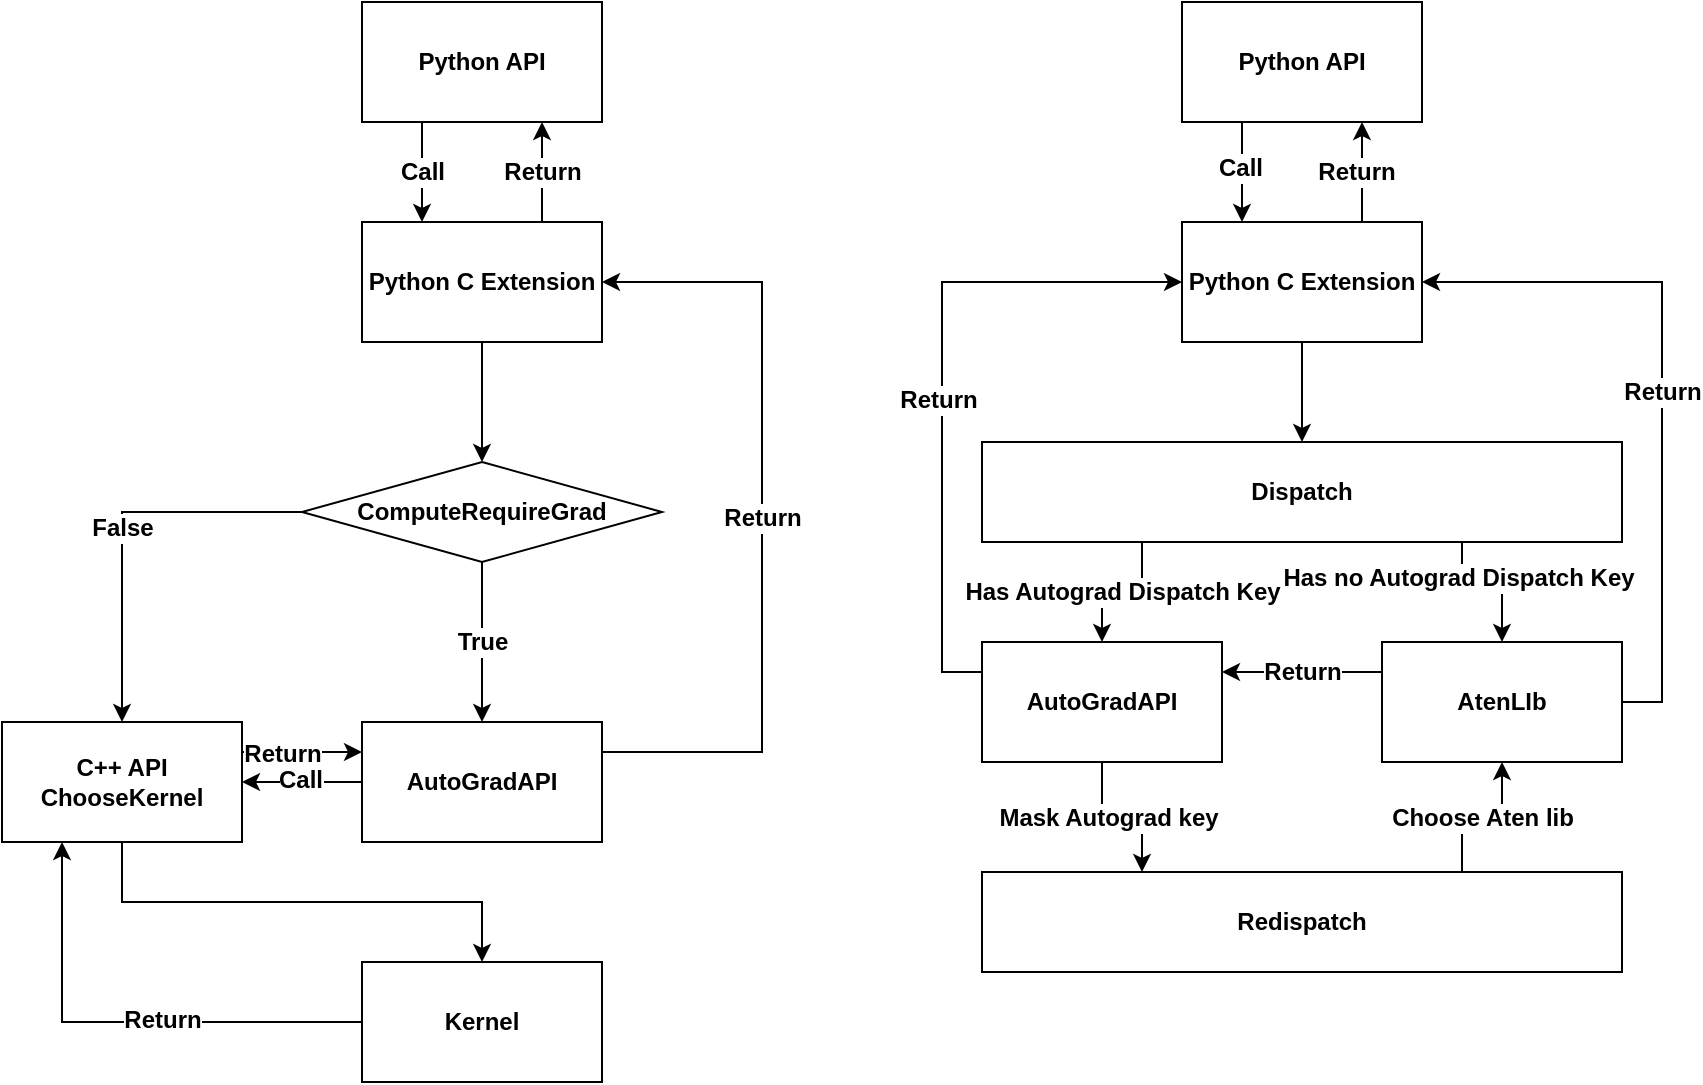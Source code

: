 <mxfile version="16.4.5" type="github">
  <diagram id="oZl6MHllMCqx0upKN0zs" name="Page-1">
    <mxGraphModel dx="2916" dy="769" grid="1" gridSize="10" guides="1" tooltips="1" connect="1" arrows="1" fold="1" page="1" pageScale="1" pageWidth="850" pageHeight="1100" math="0" shadow="0">
      <root>
        <mxCell id="0" />
        <mxCell id="1" parent="0" />
        <mxCell id="D4O79l3GxW2xjI9EOM5z-32" value="Call" style="edgeStyle=orthogonalEdgeStyle;rounded=0;orthogonalLoop=1;jettySize=auto;html=1;exitX=0.25;exitY=1;exitDx=0;exitDy=0;entryX=0.25;entryY=0;entryDx=0;entryDy=0;fontSize=12;fontStyle=1" edge="1" parent="1" source="D4O79l3GxW2xjI9EOM5z-1" target="D4O79l3GxW2xjI9EOM5z-3">
          <mxGeometry relative="1" as="geometry" />
        </mxCell>
        <mxCell id="D4O79l3GxW2xjI9EOM5z-1" value="Python API" style="rounded=0;whiteSpace=wrap;html=1;fontSize=12;fontStyle=1" vertex="1" parent="1">
          <mxGeometry x="150" y="90" width="120" height="60" as="geometry" />
        </mxCell>
        <mxCell id="D4O79l3GxW2xjI9EOM5z-28" style="edgeStyle=orthogonalEdgeStyle;rounded=0;orthogonalLoop=1;jettySize=auto;html=1;exitX=0.25;exitY=1;exitDx=0;exitDy=0;entryX=0.25;entryY=0;entryDx=0;entryDy=0;fontSize=12;fontStyle=1" edge="1" parent="1" source="D4O79l3GxW2xjI9EOM5z-2" target="D4O79l3GxW2xjI9EOM5z-5">
          <mxGeometry relative="1" as="geometry" />
        </mxCell>
        <mxCell id="D4O79l3GxW2xjI9EOM5z-30" value="Call" style="edgeLabel;html=1;align=center;verticalAlign=middle;resizable=0;points=[];fontSize=12;fontStyle=1" vertex="1" connectable="0" parent="D4O79l3GxW2xjI9EOM5z-28">
          <mxGeometry x="-0.08" y="-1" relative="1" as="geometry">
            <mxPoint as="offset" />
          </mxGeometry>
        </mxCell>
        <mxCell id="D4O79l3GxW2xjI9EOM5z-2" value="Python API" style="rounded=0;whiteSpace=wrap;html=1;fontSize=12;fontStyle=1" vertex="1" parent="1">
          <mxGeometry x="560" y="90" width="120" height="60" as="geometry" />
        </mxCell>
        <mxCell id="D4O79l3GxW2xjI9EOM5z-33" value="Return" style="edgeStyle=orthogonalEdgeStyle;rounded=0;orthogonalLoop=1;jettySize=auto;html=1;exitX=0.75;exitY=0;exitDx=0;exitDy=0;entryX=0.75;entryY=1;entryDx=0;entryDy=0;fontSize=12;fontStyle=1" edge="1" parent="1" source="D4O79l3GxW2xjI9EOM5z-3" target="D4O79l3GxW2xjI9EOM5z-1">
          <mxGeometry relative="1" as="geometry" />
        </mxCell>
        <mxCell id="D4O79l3GxW2xjI9EOM5z-34" style="edgeStyle=orthogonalEdgeStyle;rounded=0;orthogonalLoop=1;jettySize=auto;html=1;exitX=0.5;exitY=1;exitDx=0;exitDy=0;entryX=0.5;entryY=0;entryDx=0;entryDy=0;fontSize=12;fontStyle=1" edge="1" parent="1" source="D4O79l3GxW2xjI9EOM5z-3" target="D4O79l3GxW2xjI9EOM5z-6">
          <mxGeometry relative="1" as="geometry" />
        </mxCell>
        <mxCell id="D4O79l3GxW2xjI9EOM5z-3" value="&lt;span style=&quot;font-size: 12px;&quot;&gt;Python C Extension&lt;/span&gt;" style="rounded=0;whiteSpace=wrap;html=1;fontSize=12;fontStyle=1" vertex="1" parent="1">
          <mxGeometry x="150" y="200" width="120" height="60" as="geometry" />
        </mxCell>
        <mxCell id="D4O79l3GxW2xjI9EOM5z-19" style="edgeStyle=orthogonalEdgeStyle;rounded=0;orthogonalLoop=1;jettySize=auto;html=1;exitX=0.5;exitY=1;exitDx=0;exitDy=0;fontSize=12;fontStyle=1" edge="1" parent="1" source="D4O79l3GxW2xjI9EOM5z-5" target="D4O79l3GxW2xjI9EOM5z-7">
          <mxGeometry relative="1" as="geometry" />
        </mxCell>
        <mxCell id="D4O79l3GxW2xjI9EOM5z-29" style="edgeStyle=orthogonalEdgeStyle;rounded=0;orthogonalLoop=1;jettySize=auto;html=1;exitX=0.75;exitY=0;exitDx=0;exitDy=0;entryX=0.75;entryY=1;entryDx=0;entryDy=0;fontSize=12;fontStyle=1" edge="1" parent="1" source="D4O79l3GxW2xjI9EOM5z-5" target="D4O79l3GxW2xjI9EOM5z-2">
          <mxGeometry relative="1" as="geometry" />
        </mxCell>
        <mxCell id="D4O79l3GxW2xjI9EOM5z-31" value="Return" style="edgeLabel;html=1;align=center;verticalAlign=middle;resizable=0;points=[];fontSize=12;fontStyle=1" vertex="1" connectable="0" parent="D4O79l3GxW2xjI9EOM5z-29">
          <mxGeometry y="3" relative="1" as="geometry">
            <mxPoint as="offset" />
          </mxGeometry>
        </mxCell>
        <mxCell id="D4O79l3GxW2xjI9EOM5z-5" value="Python C Extension" style="rounded=0;whiteSpace=wrap;html=1;fontSize=12;fontStyle=1" vertex="1" parent="1">
          <mxGeometry x="560" y="200" width="120" height="60" as="geometry" />
        </mxCell>
        <mxCell id="D4O79l3GxW2xjI9EOM5z-35" value="True" style="edgeStyle=orthogonalEdgeStyle;rounded=0;orthogonalLoop=1;jettySize=auto;html=1;exitX=0.5;exitY=1;exitDx=0;exitDy=0;entryX=0.5;entryY=0;entryDx=0;entryDy=0;fontSize=12;fontStyle=1" edge="1" parent="1" source="D4O79l3GxW2xjI9EOM5z-6" target="D4O79l3GxW2xjI9EOM5z-9">
          <mxGeometry relative="1" as="geometry" />
        </mxCell>
        <mxCell id="D4O79l3GxW2xjI9EOM5z-36" value="False" style="edgeStyle=orthogonalEdgeStyle;rounded=0;orthogonalLoop=1;jettySize=auto;html=1;exitX=0;exitY=0.5;exitDx=0;exitDy=0;entryX=0.5;entryY=0;entryDx=0;entryDy=0;fontSize=12;fontStyle=1" edge="1" parent="1" source="D4O79l3GxW2xjI9EOM5z-6" target="D4O79l3GxW2xjI9EOM5z-12">
          <mxGeometry relative="1" as="geometry" />
        </mxCell>
        <mxCell id="D4O79l3GxW2xjI9EOM5z-6" value="ComputeRequireGrad" style="rhombus;whiteSpace=wrap;html=1;fontSize=12;fontStyle=1" vertex="1" parent="1">
          <mxGeometry x="120" y="320" width="180" height="50" as="geometry" />
        </mxCell>
        <mxCell id="D4O79l3GxW2xjI9EOM5z-20" value="Has Autograd Dispatch Key" style="edgeStyle=orthogonalEdgeStyle;rounded=0;orthogonalLoop=1;jettySize=auto;html=1;exitX=0.25;exitY=1;exitDx=0;exitDy=0;entryX=0.5;entryY=0;entryDx=0;entryDy=0;fontSize=12;fontStyle=1" edge="1" parent="1" source="D4O79l3GxW2xjI9EOM5z-7" target="D4O79l3GxW2xjI9EOM5z-11">
          <mxGeometry relative="1" as="geometry" />
        </mxCell>
        <mxCell id="D4O79l3GxW2xjI9EOM5z-21" style="edgeStyle=orthogonalEdgeStyle;rounded=0;orthogonalLoop=1;jettySize=auto;html=1;exitX=0.75;exitY=1;exitDx=0;exitDy=0;entryX=0.5;entryY=0;entryDx=0;entryDy=0;fontSize=12;fontStyle=1" edge="1" parent="1" source="D4O79l3GxW2xjI9EOM5z-7" target="D4O79l3GxW2xjI9EOM5z-8">
          <mxGeometry relative="1" as="geometry" />
        </mxCell>
        <mxCell id="D4O79l3GxW2xjI9EOM5z-22" value="Has no Autograd Dispatch Key" style="edgeLabel;html=1;align=center;verticalAlign=middle;resizable=0;points=[];fontSize=12;fontStyle=1" vertex="1" connectable="0" parent="D4O79l3GxW2xjI9EOM5z-21">
          <mxGeometry x="-0.486" y="-2" relative="1" as="geometry">
            <mxPoint as="offset" />
          </mxGeometry>
        </mxCell>
        <mxCell id="D4O79l3GxW2xjI9EOM5z-7" value="Dispatch" style="rounded=0;whiteSpace=wrap;html=1;fontSize=12;fontStyle=1" vertex="1" parent="1">
          <mxGeometry x="460" y="310" width="320" height="50" as="geometry" />
        </mxCell>
        <mxCell id="D4O79l3GxW2xjI9EOM5z-26" value="Return" style="edgeStyle=orthogonalEdgeStyle;rounded=0;orthogonalLoop=1;jettySize=auto;html=1;exitX=1;exitY=0.5;exitDx=0;exitDy=0;entryX=1;entryY=0.5;entryDx=0;entryDy=0;fontSize=12;fontStyle=1" edge="1" parent="1" source="D4O79l3GxW2xjI9EOM5z-8" target="D4O79l3GxW2xjI9EOM5z-5">
          <mxGeometry relative="1" as="geometry" />
        </mxCell>
        <mxCell id="D4O79l3GxW2xjI9EOM5z-46" value="Return" style="edgeStyle=orthogonalEdgeStyle;rounded=0;orthogonalLoop=1;jettySize=auto;html=1;exitX=0;exitY=0.25;exitDx=0;exitDy=0;entryX=1;entryY=0.25;entryDx=0;entryDy=0;fontSize=12;fontStyle=1" edge="1" parent="1" source="D4O79l3GxW2xjI9EOM5z-8" target="D4O79l3GxW2xjI9EOM5z-11">
          <mxGeometry relative="1" as="geometry" />
        </mxCell>
        <mxCell id="D4O79l3GxW2xjI9EOM5z-8" value="AtenLIb" style="rounded=0;whiteSpace=wrap;html=1;fontSize=12;fontStyle=1" vertex="1" parent="1">
          <mxGeometry x="660" y="410" width="120" height="60" as="geometry" />
        </mxCell>
        <mxCell id="D4O79l3GxW2xjI9EOM5z-37" style="edgeStyle=orthogonalEdgeStyle;rounded=0;orthogonalLoop=1;jettySize=auto;html=1;exitX=0;exitY=0.5;exitDx=0;exitDy=0;entryX=1;entryY=0.5;entryDx=0;entryDy=0;fontSize=12;fontStyle=1" edge="1" parent="1" source="D4O79l3GxW2xjI9EOM5z-9" target="D4O79l3GxW2xjI9EOM5z-12">
          <mxGeometry relative="1" as="geometry" />
        </mxCell>
        <mxCell id="D4O79l3GxW2xjI9EOM5z-43" value="Call" style="edgeLabel;html=1;align=center;verticalAlign=middle;resizable=0;points=[];fontSize=12;fontStyle=1" vertex="1" connectable="0" parent="D4O79l3GxW2xjI9EOM5z-37">
          <mxGeometry x="0.033" y="-1" relative="1" as="geometry">
            <mxPoint as="offset" />
          </mxGeometry>
        </mxCell>
        <mxCell id="D4O79l3GxW2xjI9EOM5z-45" value="Return" style="edgeStyle=orthogonalEdgeStyle;rounded=0;orthogonalLoop=1;jettySize=auto;html=1;exitX=1;exitY=0.25;exitDx=0;exitDy=0;entryX=1;entryY=0.5;entryDx=0;entryDy=0;fontSize=12;fontStyle=1" edge="1" parent="1" source="D4O79l3GxW2xjI9EOM5z-9" target="D4O79l3GxW2xjI9EOM5z-3">
          <mxGeometry relative="1" as="geometry">
            <Array as="points">
              <mxPoint x="350" y="465" />
              <mxPoint x="350" y="230" />
            </Array>
          </mxGeometry>
        </mxCell>
        <mxCell id="D4O79l3GxW2xjI9EOM5z-9" value="AutoGradAPI" style="rounded=0;whiteSpace=wrap;html=1;fontSize=12;fontStyle=1" vertex="1" parent="1">
          <mxGeometry x="150" y="450" width="120" height="60" as="geometry" />
        </mxCell>
        <mxCell id="D4O79l3GxW2xjI9EOM5z-23" style="edgeStyle=orthogonalEdgeStyle;rounded=0;orthogonalLoop=1;jettySize=auto;html=1;exitX=0.5;exitY=1;exitDx=0;exitDy=0;entryX=0.25;entryY=0;entryDx=0;entryDy=0;fontSize=12;fontStyle=1" edge="1" parent="1" source="D4O79l3GxW2xjI9EOM5z-11" target="D4O79l3GxW2xjI9EOM5z-13">
          <mxGeometry relative="1" as="geometry" />
        </mxCell>
        <mxCell id="D4O79l3GxW2xjI9EOM5z-24" value="Mask Autograd key" style="edgeLabel;html=1;align=center;verticalAlign=middle;resizable=0;points=[];fontSize=12;fontStyle=1" vertex="1" connectable="0" parent="D4O79l3GxW2xjI9EOM5z-23">
          <mxGeometry x="-0.284" y="2" relative="1" as="geometry">
            <mxPoint x="1" y="1" as="offset" />
          </mxGeometry>
        </mxCell>
        <mxCell id="D4O79l3GxW2xjI9EOM5z-48" style="edgeStyle=orthogonalEdgeStyle;rounded=0;orthogonalLoop=1;jettySize=auto;html=1;exitX=0;exitY=0.25;exitDx=0;exitDy=0;entryX=0;entryY=0.5;entryDx=0;entryDy=0;fontSize=12;fontStyle=1" edge="1" parent="1" source="D4O79l3GxW2xjI9EOM5z-11" target="D4O79l3GxW2xjI9EOM5z-5">
          <mxGeometry relative="1" as="geometry" />
        </mxCell>
        <mxCell id="D4O79l3GxW2xjI9EOM5z-49" value="Return" style="edgeLabel;html=1;align=center;verticalAlign=middle;resizable=0;points=[];fontSize=12;fontStyle=1" vertex="1" connectable="0" parent="D4O79l3GxW2xjI9EOM5z-48">
          <mxGeometry x="-0.069" y="2" relative="1" as="geometry">
            <mxPoint as="offset" />
          </mxGeometry>
        </mxCell>
        <mxCell id="D4O79l3GxW2xjI9EOM5z-11" value="AutoGradAPI" style="rounded=0;whiteSpace=wrap;html=1;fontSize=12;fontStyle=1" vertex="1" parent="1">
          <mxGeometry x="460" y="410" width="120" height="60" as="geometry" />
        </mxCell>
        <mxCell id="D4O79l3GxW2xjI9EOM5z-38" style="edgeStyle=orthogonalEdgeStyle;rounded=0;orthogonalLoop=1;jettySize=auto;html=1;exitX=0.5;exitY=1;exitDx=0;exitDy=0;entryX=0.5;entryY=0;entryDx=0;entryDy=0;fontSize=12;fontStyle=1" edge="1" parent="1" source="D4O79l3GxW2xjI9EOM5z-12" target="D4O79l3GxW2xjI9EOM5z-18">
          <mxGeometry relative="1" as="geometry" />
        </mxCell>
        <mxCell id="D4O79l3GxW2xjI9EOM5z-42" style="edgeStyle=orthogonalEdgeStyle;rounded=0;orthogonalLoop=1;jettySize=auto;html=1;exitX=1;exitY=0.25;exitDx=0;exitDy=0;entryX=0;entryY=0.25;entryDx=0;entryDy=0;fontSize=12;fontStyle=1" edge="1" parent="1" source="D4O79l3GxW2xjI9EOM5z-12" target="D4O79l3GxW2xjI9EOM5z-9">
          <mxGeometry relative="1" as="geometry" />
        </mxCell>
        <mxCell id="D4O79l3GxW2xjI9EOM5z-44" value="Return" style="edgeLabel;html=1;align=center;verticalAlign=middle;resizable=0;points=[];fontSize=12;fontStyle=1" vertex="1" connectable="0" parent="D4O79l3GxW2xjI9EOM5z-42">
          <mxGeometry x="-0.333" y="-1" relative="1" as="geometry">
            <mxPoint as="offset" />
          </mxGeometry>
        </mxCell>
        <mxCell id="D4O79l3GxW2xjI9EOM5z-12" value="C++ API ChooseKernel" style="rounded=0;whiteSpace=wrap;html=1;fontSize=12;fontStyle=1" vertex="1" parent="1">
          <mxGeometry x="-30" y="450" width="120" height="60" as="geometry" />
        </mxCell>
        <mxCell id="D4O79l3GxW2xjI9EOM5z-25" value="Choose Aten lib" style="edgeStyle=orthogonalEdgeStyle;rounded=0;orthogonalLoop=1;jettySize=auto;html=1;exitX=0.75;exitY=0;exitDx=0;exitDy=0;entryX=0.5;entryY=1;entryDx=0;entryDy=0;fontSize=12;fontStyle=1" edge="1" parent="1" source="D4O79l3GxW2xjI9EOM5z-13" target="D4O79l3GxW2xjI9EOM5z-8">
          <mxGeometry relative="1" as="geometry" />
        </mxCell>
        <mxCell id="D4O79l3GxW2xjI9EOM5z-13" value="Redispatch" style="rounded=0;whiteSpace=wrap;html=1;fontSize=12;fontStyle=1" vertex="1" parent="1">
          <mxGeometry x="460" y="525" width="320" height="50" as="geometry" />
        </mxCell>
        <mxCell id="D4O79l3GxW2xjI9EOM5z-40" style="edgeStyle=orthogonalEdgeStyle;rounded=0;orthogonalLoop=1;jettySize=auto;html=1;exitX=0;exitY=0.5;exitDx=0;exitDy=0;entryX=0.25;entryY=1;entryDx=0;entryDy=0;fontSize=12;fontStyle=1" edge="1" parent="1" source="D4O79l3GxW2xjI9EOM5z-18" target="D4O79l3GxW2xjI9EOM5z-12">
          <mxGeometry relative="1" as="geometry" />
        </mxCell>
        <mxCell id="D4O79l3GxW2xjI9EOM5z-41" value="Return" style="edgeLabel;html=1;align=center;verticalAlign=middle;resizable=0;points=[];fontSize=12;fontStyle=1" vertex="1" connectable="0" parent="D4O79l3GxW2xjI9EOM5z-40">
          <mxGeometry x="-0.167" y="-1" relative="1" as="geometry">
            <mxPoint as="offset" />
          </mxGeometry>
        </mxCell>
        <mxCell id="D4O79l3GxW2xjI9EOM5z-18" value="Kernel" style="rounded=0;whiteSpace=wrap;html=1;fontSize=12;fontStyle=1" vertex="1" parent="1">
          <mxGeometry x="150" y="570" width="120" height="60" as="geometry" />
        </mxCell>
      </root>
    </mxGraphModel>
  </diagram>
</mxfile>
